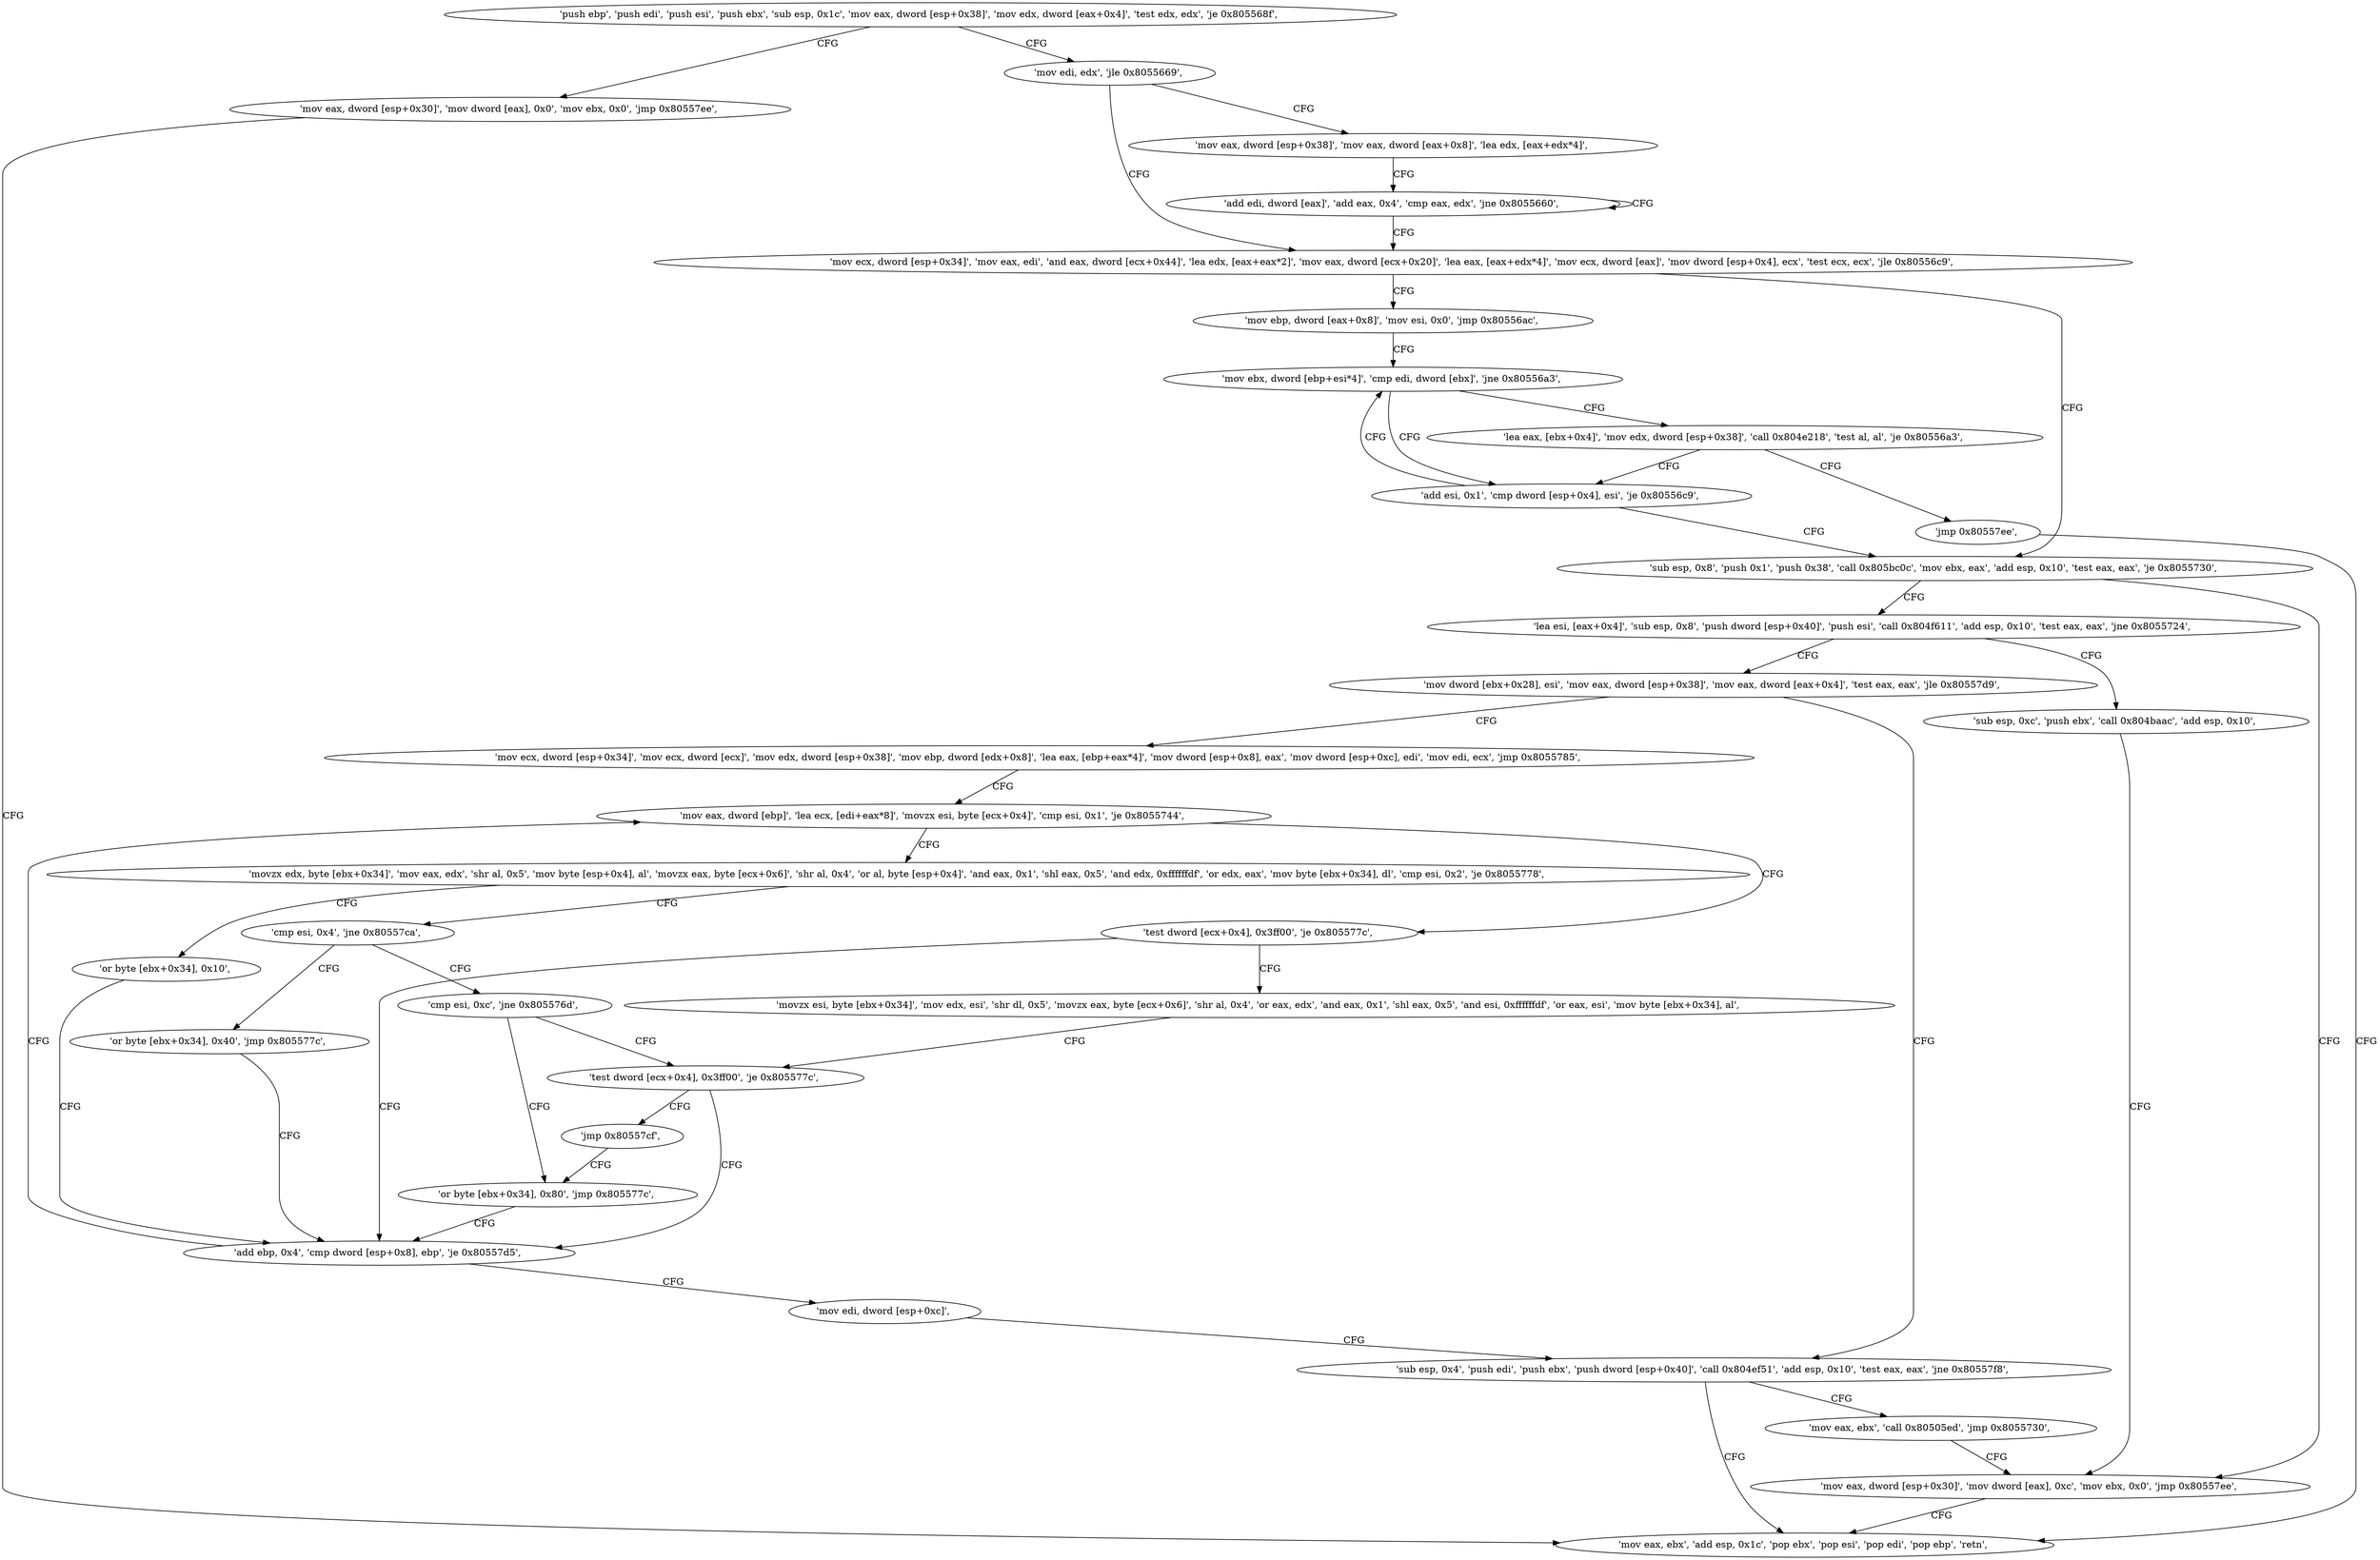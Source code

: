 digraph "func" {
"134567488" [label = "'push ebp', 'push edi', 'push esi', 'push ebx', 'sub esp, 0x1c', 'mov eax, dword [esp+0x38]', 'mov edx, dword [eax+0x4]', 'test edx, edx', 'je 0x805568f', " ]
"134567567" [label = "'mov eax, dword [esp+0x30]', 'mov dword [eax], 0x0', 'mov ebx, 0x0', 'jmp 0x80557ee', " ]
"134567506" [label = "'mov edi, edx', 'jle 0x8055669', " ]
"134567918" [label = "'mov eax, ebx', 'add esp, 0x1c', 'pop ebx', 'pop esi', 'pop edi', 'pop ebp', 'retn', " ]
"134567529" [label = "'mov ecx, dword [esp+0x34]', 'mov eax, edi', 'and eax, dword [ecx+0x44]', 'lea edx, [eax+eax*2]', 'mov eax, dword [ecx+0x20]', 'lea eax, [eax+edx*4]', 'mov ecx, dword [eax]', 'mov dword [esp+0x4], ecx', 'test ecx, ecx', 'jle 0x80556c9', " ]
"134567510" [label = "'mov eax, dword [esp+0x38]', 'mov eax, dword [eax+0x8]', 'lea edx, [eax+edx*4]', " ]
"134567625" [label = "'sub esp, 0x8', 'push 0x1', 'push 0x38', 'call 0x805bc0c', 'mov ebx, eax', 'add esp, 0x10', 'test eax, eax', 'je 0x8055730', " ]
"134567557" [label = "'mov ebp, dword [eax+0x8]', 'mov esi, 0x0', 'jmp 0x80556ac', " ]
"134567520" [label = "'add edi, dword [eax]', 'add eax, 0x4', 'cmp eax, edx', 'jne 0x8055660', " ]
"134567728" [label = "'mov eax, dword [esp+0x30]', 'mov dword [eax], 0xc', 'mov ebx, 0x0', 'jmp 0x80557ee', " ]
"134567646" [label = "'lea esi, [eax+0x4]', 'sub esp, 0x8', 'push dword [esp+0x40]', 'push esi', 'call 0x804f611', 'add esp, 0x10', 'test eax, eax', 'jne 0x8055724', " ]
"134567596" [label = "'mov ebx, dword [ebp+esi*4]', 'cmp edi, dword [ebx]', 'jne 0x80556a3', " ]
"134567716" [label = "'sub esp, 0xc', 'push ebx', 'call 0x804baac', 'add esp, 0x10', " ]
"134567669" [label = "'mov dword [ebx+0x28], esi', 'mov eax, dword [esp+0x38]', 'mov eax, dword [eax+0x4]', 'test eax, eax', 'jle 0x80557d9', " ]
"134567587" [label = "'add esi, 0x1', 'cmp dword [esp+0x4], esi', 'je 0x80556c9', " ]
"134567604" [label = "'lea eax, [ebx+0x4]', 'mov edx, dword [esp+0x38]', 'call 0x804e218', 'test al, al', 'je 0x80556a3', " ]
"134567897" [label = "'sub esp, 0x4', 'push edi', 'push ebx', 'push dword [esp+0x40]', 'call 0x804ef51', 'add esp, 0x10', 'test eax, eax', 'jne 0x80557f8', " ]
"134567687" [label = "'mov ecx, dword [esp+0x34]', 'mov ecx, dword [ecx]', 'mov edx, dword [esp+0x38]', 'mov ebp, dword [edx+0x8]', 'lea eax, [ebp+eax*4]', 'mov dword [esp+0x8], eax', 'mov dword [esp+0xc], edi', 'mov edi, ecx', 'jmp 0x8055785', " ]
"134567620" [label = "'jmp 0x80557ee', " ]
"134567928" [label = "'mov eax, ebx', 'call 0x80505ed', 'jmp 0x8055730', " ]
"134567813" [label = "'mov eax, dword [ebp]', 'lea ecx, [edi+eax*8]', 'movzx esi, byte [ecx+0x4]', 'cmp esi, 0x1', 'je 0x8055744', " ]
"134567748" [label = "'test dword [ecx+0x4], 0x3ff00', 'je 0x805577c', " ]
"134567828" [label = "'movzx edx, byte [ebx+0x34]', 'mov eax, edx', 'shr al, 0x5', 'mov byte [esp+0x4], al', 'movzx eax, byte [ecx+0x6]', 'shr al, 0x4', 'or al, byte [esp+0x4]', 'and eax, 0x1', 'shl eax, 0x5', 'and edx, 0xffffffdf', 'or edx, eax', 'mov byte [ebx+0x34], dl', 'cmp esi, 0x2', 'je 0x8055778', " ]
"134567804" [label = "'add ebp, 0x4', 'cmp dword [esp+0x8], ebp', 'je 0x80557d5', " ]
"134567757" [label = "'movzx esi, byte [ebx+0x34]', 'mov edx, esi', 'shr dl, 0x5', 'movzx eax, byte [ecx+0x6]', 'shr al, 0x4', 'or eax, edx', 'and eax, 0x1', 'shl eax, 0x5', 'and esi, 0xffffffdf', 'or eax, esi', 'mov byte [ebx+0x34], al', " ]
"134567800" [label = "'or byte [ebx+0x34], 0x10', " ]
"134567871" [label = "'cmp esi, 0x4', 'jne 0x80557ca', " ]
"134567893" [label = "'mov edi, dword [esp+0xc]', " ]
"134567789" [label = "'test dword [ecx+0x4], 0x3ff00', 'je 0x805577c', " ]
"134567882" [label = "'cmp esi, 0xc', 'jne 0x805576d', " ]
"134567876" [label = "'or byte [ebx+0x34], 0x40', 'jmp 0x805577c', " ]
"134567798" [label = "'jmp 0x80557cf', " ]
"134567887" [label = "'or byte [ebx+0x34], 0x80', 'jmp 0x805577c', " ]
"134567488" -> "134567567" [ label = "CFG" ]
"134567488" -> "134567506" [ label = "CFG" ]
"134567567" -> "134567918" [ label = "CFG" ]
"134567506" -> "134567529" [ label = "CFG" ]
"134567506" -> "134567510" [ label = "CFG" ]
"134567529" -> "134567625" [ label = "CFG" ]
"134567529" -> "134567557" [ label = "CFG" ]
"134567510" -> "134567520" [ label = "CFG" ]
"134567625" -> "134567728" [ label = "CFG" ]
"134567625" -> "134567646" [ label = "CFG" ]
"134567557" -> "134567596" [ label = "CFG" ]
"134567520" -> "134567520" [ label = "CFG" ]
"134567520" -> "134567529" [ label = "CFG" ]
"134567728" -> "134567918" [ label = "CFG" ]
"134567646" -> "134567716" [ label = "CFG" ]
"134567646" -> "134567669" [ label = "CFG" ]
"134567596" -> "134567587" [ label = "CFG" ]
"134567596" -> "134567604" [ label = "CFG" ]
"134567716" -> "134567728" [ label = "CFG" ]
"134567669" -> "134567897" [ label = "CFG" ]
"134567669" -> "134567687" [ label = "CFG" ]
"134567587" -> "134567625" [ label = "CFG" ]
"134567587" -> "134567596" [ label = "CFG" ]
"134567604" -> "134567587" [ label = "CFG" ]
"134567604" -> "134567620" [ label = "CFG" ]
"134567897" -> "134567928" [ label = "CFG" ]
"134567897" -> "134567918" [ label = "CFG" ]
"134567687" -> "134567813" [ label = "CFG" ]
"134567620" -> "134567918" [ label = "CFG" ]
"134567928" -> "134567728" [ label = "CFG" ]
"134567813" -> "134567748" [ label = "CFG" ]
"134567813" -> "134567828" [ label = "CFG" ]
"134567748" -> "134567804" [ label = "CFG" ]
"134567748" -> "134567757" [ label = "CFG" ]
"134567828" -> "134567800" [ label = "CFG" ]
"134567828" -> "134567871" [ label = "CFG" ]
"134567804" -> "134567893" [ label = "CFG" ]
"134567804" -> "134567813" [ label = "CFG" ]
"134567757" -> "134567789" [ label = "CFG" ]
"134567800" -> "134567804" [ label = "CFG" ]
"134567871" -> "134567882" [ label = "CFG" ]
"134567871" -> "134567876" [ label = "CFG" ]
"134567893" -> "134567897" [ label = "CFG" ]
"134567789" -> "134567804" [ label = "CFG" ]
"134567789" -> "134567798" [ label = "CFG" ]
"134567882" -> "134567789" [ label = "CFG" ]
"134567882" -> "134567887" [ label = "CFG" ]
"134567876" -> "134567804" [ label = "CFG" ]
"134567798" -> "134567887" [ label = "CFG" ]
"134567887" -> "134567804" [ label = "CFG" ]
}
